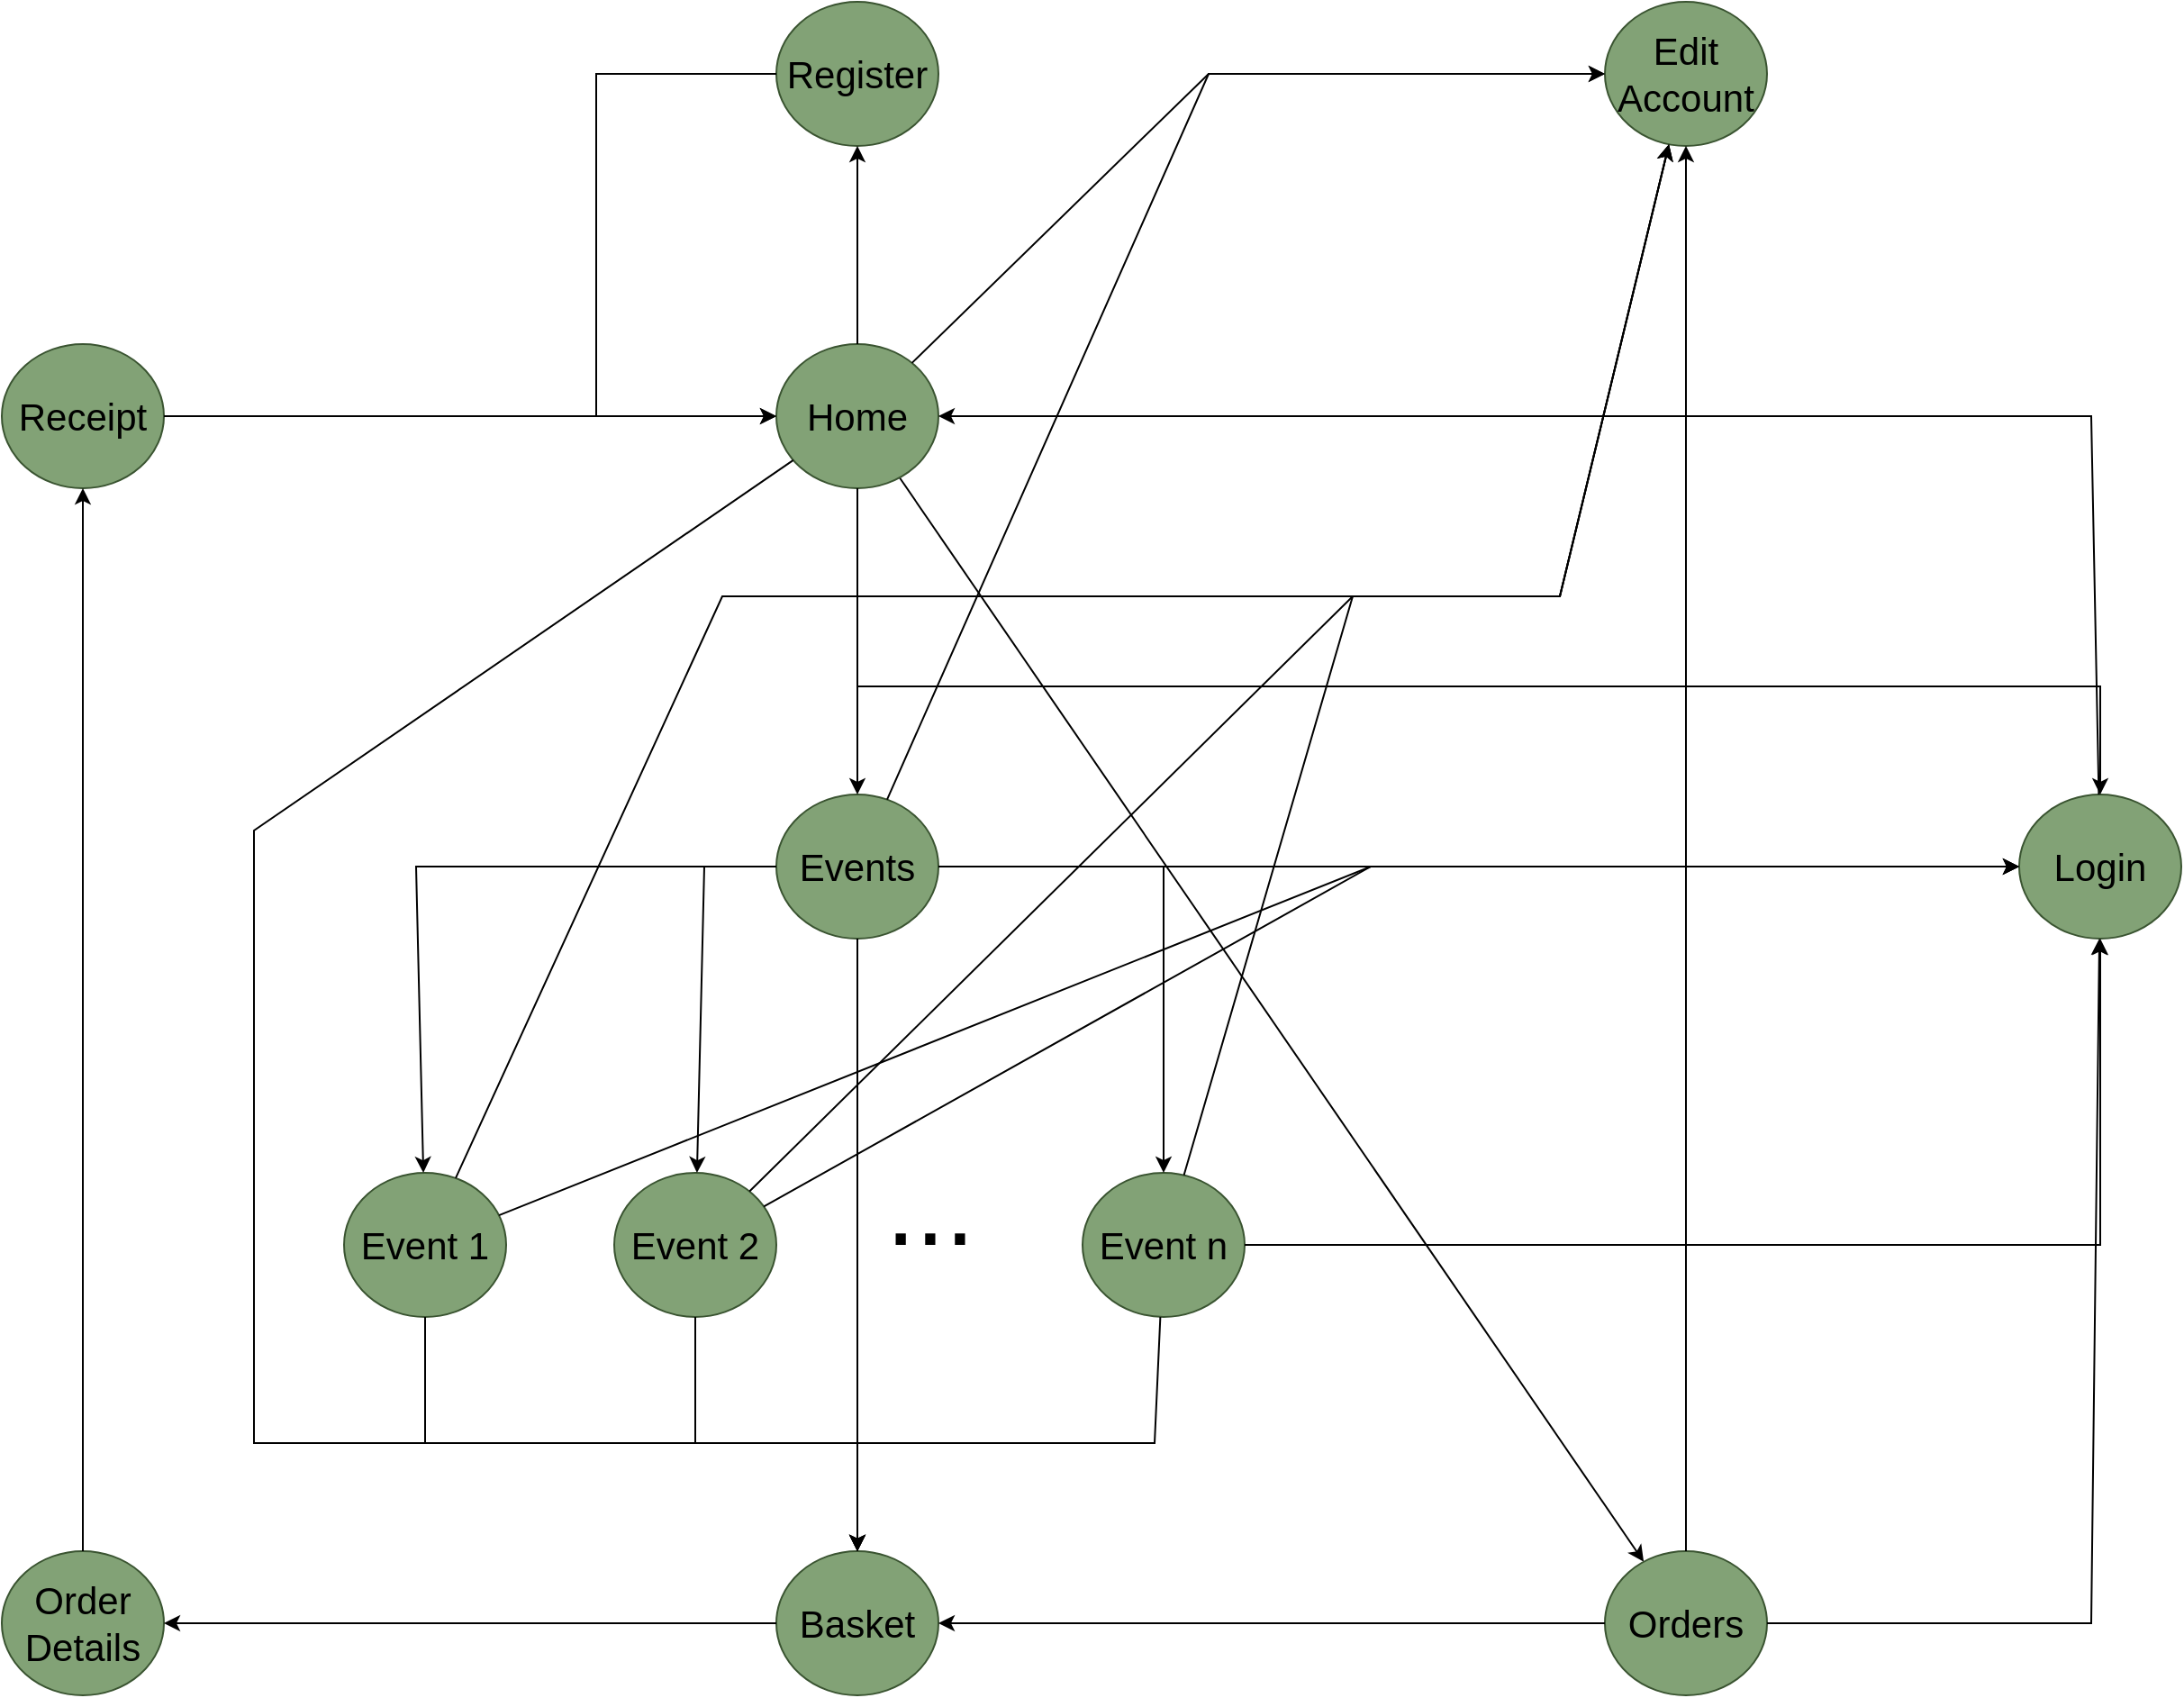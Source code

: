 <mxfile version="22.1.7" type="device">
  <diagram name="Page-1" id="bUOyicd2tXdx2NUEZt6v">
    <mxGraphModel dx="2340" dy="1289" grid="1" gridSize="10" guides="1" tooltips="1" connect="1" arrows="1" fold="1" page="1" pageScale="1" pageWidth="1654" pageHeight="1169" math="0" shadow="0">
      <root>
        <mxCell id="0" />
        <mxCell id="1" parent="0" />
        <mxCell id="599k9PjvG7IpX8mb52xA-2" value="" style="endArrow=classic;html=1;rounded=0;" edge="1" parent="1" source="599k9PjvG7IpX8mb52xA-7" target="599k9PjvG7IpX8mb52xA-9">
          <mxGeometry width="50" height="50" relative="1" as="geometry">
            <mxPoint x="490" y="320" as="sourcePoint" />
            <mxPoint x="440" y="340" as="targetPoint" />
          </mxGeometry>
        </mxCell>
        <mxCell id="599k9PjvG7IpX8mb52xA-6" value="&lt;font color=&quot;#000000&quot; style=&quot;font-size: 21px;&quot;&gt;Register&lt;/font&gt;" style="ellipse;whiteSpace=wrap;html=1;fillColor=#82a276;strokeColor=#3A5431;fontColor=#ffffff;" vertex="1" parent="1">
          <mxGeometry x="550" y="40" width="90" height="80" as="geometry" />
        </mxCell>
        <mxCell id="599k9PjvG7IpX8mb52xA-7" value="&lt;font color=&quot;#000000&quot; style=&quot;font-size: 21px;&quot;&gt;Home&lt;/font&gt;" style="ellipse;whiteSpace=wrap;html=1;fillColor=#82a276;strokeColor=#3A5431;fontColor=#ffffff;" vertex="1" parent="1">
          <mxGeometry x="550" y="230" width="90" height="80" as="geometry" />
        </mxCell>
        <mxCell id="599k9PjvG7IpX8mb52xA-8" value="&lt;font color=&quot;#000000&quot; style=&quot;font-size: 21px;&quot;&gt;Events&lt;/font&gt;" style="ellipse;whiteSpace=wrap;html=1;fillColor=#82a276;strokeColor=#3A5431;fontColor=#ffffff;" vertex="1" parent="1">
          <mxGeometry x="550" y="480" width="90" height="80" as="geometry" />
        </mxCell>
        <mxCell id="599k9PjvG7IpX8mb52xA-9" value="&lt;font color=&quot;#000000&quot;&gt;&lt;span style=&quot;font-size: 21px;&quot;&gt;Orders&lt;/span&gt;&lt;/font&gt;" style="ellipse;whiteSpace=wrap;html=1;fillColor=#82a276;strokeColor=#3A5431;fontColor=#ffffff;" vertex="1" parent="1">
          <mxGeometry x="1010" y="900" width="90" height="80" as="geometry" />
        </mxCell>
        <mxCell id="599k9PjvG7IpX8mb52xA-10" value="&lt;font color=&quot;#000000&quot; style=&quot;font-size: 21px;&quot;&gt;Login&lt;/font&gt;" style="ellipse;whiteSpace=wrap;html=1;fillColor=#82a276;strokeColor=#3A5431;fontColor=#ffffff;" vertex="1" parent="1">
          <mxGeometry x="1240" y="480" width="90" height="80" as="geometry" />
        </mxCell>
        <mxCell id="599k9PjvG7IpX8mb52xA-11" value="" style="endArrow=classic;html=1;rounded=0;" edge="1" parent="1" source="599k9PjvG7IpX8mb52xA-7" target="599k9PjvG7IpX8mb52xA-8">
          <mxGeometry width="50" height="50" relative="1" as="geometry">
            <mxPoint x="550" y="440" as="sourcePoint" />
            <mxPoint x="360" y="460" as="targetPoint" />
          </mxGeometry>
        </mxCell>
        <mxCell id="599k9PjvG7IpX8mb52xA-12" value="&lt;font color=&quot;#000000&quot; style=&quot;font-size: 21px;&quot;&gt;Event 1&lt;/font&gt;" style="ellipse;whiteSpace=wrap;html=1;fillColor=#82a276;strokeColor=#3A5431;fontColor=#ffffff;" vertex="1" parent="1">
          <mxGeometry x="310" y="690" width="90" height="80" as="geometry" />
        </mxCell>
        <mxCell id="599k9PjvG7IpX8mb52xA-14" value="&lt;font color=&quot;#000000&quot; style=&quot;font-size: 21px;&quot;&gt;Event 2&lt;/font&gt;" style="ellipse;whiteSpace=wrap;html=1;fillColor=#82a276;strokeColor=#3A5431;fontColor=#ffffff;" vertex="1" parent="1">
          <mxGeometry x="460" y="690" width="90" height="80" as="geometry" />
        </mxCell>
        <mxCell id="599k9PjvG7IpX8mb52xA-17" value="" style="endArrow=classic;html=1;rounded=0;" edge="1" parent="1" source="599k9PjvG7IpX8mb52xA-8" target="599k9PjvG7IpX8mb52xA-12">
          <mxGeometry width="50" height="50" relative="1" as="geometry">
            <mxPoint x="605" y="340" as="sourcePoint" />
            <mxPoint x="605" y="410" as="targetPoint" />
            <Array as="points">
              <mxPoint x="350" y="520" />
            </Array>
          </mxGeometry>
        </mxCell>
        <mxCell id="599k9PjvG7IpX8mb52xA-18" value="" style="endArrow=classic;html=1;rounded=0;" edge="1" parent="1" source="599k9PjvG7IpX8mb52xA-8" target="599k9PjvG7IpX8mb52xA-14">
          <mxGeometry width="50" height="50" relative="1" as="geometry">
            <mxPoint x="570" y="475" as="sourcePoint" />
            <mxPoint x="410" y="585" as="targetPoint" />
            <Array as="points">
              <mxPoint x="510" y="520" />
            </Array>
          </mxGeometry>
        </mxCell>
        <mxCell id="599k9PjvG7IpX8mb52xA-19" value="&lt;font style=&quot;font-size: 59px;&quot;&gt;...&lt;/font&gt;" style="text;html=1;align=center;verticalAlign=middle;resizable=0;points=[];autosize=1;strokeColor=none;fillColor=none;" vertex="1" parent="1">
          <mxGeometry x="600" y="670" width="70" height="80" as="geometry" />
        </mxCell>
        <mxCell id="599k9PjvG7IpX8mb52xA-20" value="&lt;font color=&quot;#000000&quot; style=&quot;font-size: 21px;&quot;&gt;Event n&lt;/font&gt;" style="ellipse;whiteSpace=wrap;html=1;fillColor=#82a276;strokeColor=#3A5431;fontColor=#ffffff;" vertex="1" parent="1">
          <mxGeometry x="720" y="690" width="90" height="80" as="geometry" />
        </mxCell>
        <mxCell id="599k9PjvG7IpX8mb52xA-21" value="" style="endArrow=classic;html=1;rounded=0;" edge="1" parent="1" source="599k9PjvG7IpX8mb52xA-8" target="599k9PjvG7IpX8mb52xA-20">
          <mxGeometry width="50" height="50" relative="1" as="geometry">
            <mxPoint x="708" y="499" as="sourcePoint" />
            <mxPoint x="670" y="585" as="targetPoint" />
            <Array as="points">
              <mxPoint x="765" y="520" />
            </Array>
          </mxGeometry>
        </mxCell>
        <mxCell id="599k9PjvG7IpX8mb52xA-22" value="&lt;font color=&quot;#000000&quot; style=&quot;font-size: 21px;&quot;&gt;Edit Account&lt;/font&gt;" style="ellipse;whiteSpace=wrap;html=1;fillColor=#82a276;strokeColor=#3A5431;fontColor=#ffffff;" vertex="1" parent="1">
          <mxGeometry x="1010" y="40" width="90" height="80" as="geometry" />
        </mxCell>
        <mxCell id="599k9PjvG7IpX8mb52xA-23" value="" style="endArrow=classic;html=1;rounded=0;" edge="1" parent="1" source="599k9PjvG7IpX8mb52xA-8" target="599k9PjvG7IpX8mb52xA-10">
          <mxGeometry width="50" height="50" relative="1" as="geometry">
            <mxPoint x="750" y="410" as="sourcePoint" />
            <mxPoint x="790" y="440" as="targetPoint" />
          </mxGeometry>
        </mxCell>
        <mxCell id="599k9PjvG7IpX8mb52xA-24" value="" style="endArrow=classic;html=1;rounded=0;" edge="1" parent="1" source="599k9PjvG7IpX8mb52xA-9" target="599k9PjvG7IpX8mb52xA-10">
          <mxGeometry width="50" height="50" relative="1" as="geometry">
            <mxPoint x="633" y="419" as="sourcePoint" />
            <mxPoint x="797" y="241" as="targetPoint" />
            <Array as="points">
              <mxPoint x="1280" y="940" />
            </Array>
          </mxGeometry>
        </mxCell>
        <mxCell id="599k9PjvG7IpX8mb52xA-25" value="" style="endArrow=classic;html=1;rounded=0;" edge="1" parent="1" source="599k9PjvG7IpX8mb52xA-12" target="599k9PjvG7IpX8mb52xA-10">
          <mxGeometry width="50" height="50" relative="1" as="geometry">
            <mxPoint x="634" y="420" as="sourcePoint" />
            <mxPoint x="808" y="240" as="targetPoint" />
            <Array as="points">
              <mxPoint x="880" y="520" />
            </Array>
          </mxGeometry>
        </mxCell>
        <mxCell id="599k9PjvG7IpX8mb52xA-26" value="" style="endArrow=classic;html=1;rounded=0;" edge="1" parent="1" source="599k9PjvG7IpX8mb52xA-14" target="599k9PjvG7IpX8mb52xA-10">
          <mxGeometry width="50" height="50" relative="1" as="geometry">
            <mxPoint x="740" y="560" as="sourcePoint" />
            <mxPoint x="914" y="380" as="targetPoint" />
            <Array as="points">
              <mxPoint x="880" y="520" />
            </Array>
          </mxGeometry>
        </mxCell>
        <mxCell id="599k9PjvG7IpX8mb52xA-27" value="" style="endArrow=classic;html=1;rounded=0;" edge="1" parent="1" source="599k9PjvG7IpX8mb52xA-20" target="599k9PjvG7IpX8mb52xA-10">
          <mxGeometry width="50" height="50" relative="1" as="geometry">
            <mxPoint x="654" y="440" as="sourcePoint" />
            <mxPoint x="828" y="260" as="targetPoint" />
            <Array as="points">
              <mxPoint x="1285" y="730" />
            </Array>
          </mxGeometry>
        </mxCell>
        <mxCell id="599k9PjvG7IpX8mb52xA-28" value="" style="endArrow=classic;html=1;rounded=0;" edge="1" parent="1" source="599k9PjvG7IpX8mb52xA-7" target="599k9PjvG7IpX8mb52xA-22">
          <mxGeometry width="50" height="50" relative="1" as="geometry">
            <mxPoint x="557" y="575" as="sourcePoint" />
            <mxPoint x="833" y="145" as="targetPoint" />
            <Array as="points">
              <mxPoint x="790" y="80" />
            </Array>
          </mxGeometry>
        </mxCell>
        <mxCell id="599k9PjvG7IpX8mb52xA-29" value="" style="endArrow=classic;html=1;rounded=0;" edge="1" parent="1" source="599k9PjvG7IpX8mb52xA-9" target="599k9PjvG7IpX8mb52xA-22">
          <mxGeometry width="50" height="50" relative="1" as="geometry">
            <mxPoint x="560" y="270" as="sourcePoint" />
            <mxPoint x="460" y="270" as="targetPoint" />
          </mxGeometry>
        </mxCell>
        <mxCell id="599k9PjvG7IpX8mb52xA-30" value="" style="endArrow=classic;html=1;rounded=0;" edge="1" parent="1" source="599k9PjvG7IpX8mb52xA-8" target="599k9PjvG7IpX8mb52xA-22">
          <mxGeometry width="50" height="50" relative="1" as="geometry">
            <mxPoint x="455" y="288" as="sourcePoint" />
            <mxPoint x="915" y="492" as="targetPoint" />
            <Array as="points">
              <mxPoint x="790" y="80" />
            </Array>
          </mxGeometry>
        </mxCell>
        <mxCell id="599k9PjvG7IpX8mb52xA-31" value="" style="endArrow=classic;html=1;rounded=0;" edge="1" parent="1" source="599k9PjvG7IpX8mb52xA-12" target="599k9PjvG7IpX8mb52xA-22">
          <mxGeometry width="50" height="50" relative="1" as="geometry">
            <mxPoint x="649" y="458" as="sourcePoint" />
            <mxPoint x="911" y="502" as="targetPoint" />
            <Array as="points">
              <mxPoint x="520" y="370" />
              <mxPoint x="985" y="370" />
            </Array>
          </mxGeometry>
        </mxCell>
        <mxCell id="599k9PjvG7IpX8mb52xA-32" value="" style="endArrow=classic;html=1;rounded=0;" edge="1" parent="1" source="599k9PjvG7IpX8mb52xA-14" target="599k9PjvG7IpX8mb52xA-22">
          <mxGeometry width="50" height="50" relative="1" as="geometry">
            <mxPoint x="659" y="468" as="sourcePoint" />
            <mxPoint x="921" y="512" as="targetPoint" />
            <Array as="points">
              <mxPoint x="870" y="370" />
              <mxPoint x="985" y="370" />
            </Array>
          </mxGeometry>
        </mxCell>
        <mxCell id="599k9PjvG7IpX8mb52xA-33" value="" style="endArrow=classic;html=1;rounded=0;" edge="1" parent="1" source="599k9PjvG7IpX8mb52xA-20" target="599k9PjvG7IpX8mb52xA-22">
          <mxGeometry width="50" height="50" relative="1" as="geometry">
            <mxPoint x="635" y="480" as="sourcePoint" />
            <mxPoint x="735" y="580" as="targetPoint" />
            <Array as="points">
              <mxPoint x="870" y="370" />
              <mxPoint x="985" y="370" />
            </Array>
          </mxGeometry>
        </mxCell>
        <mxCell id="599k9PjvG7IpX8mb52xA-34" value="" style="endArrow=classic;html=1;rounded=0;" edge="1" parent="1" source="599k9PjvG7IpX8mb52xA-7" target="599k9PjvG7IpX8mb52xA-6">
          <mxGeometry width="50" height="50" relative="1" as="geometry">
            <mxPoint x="630" y="417" as="sourcePoint" />
            <mxPoint x="830" y="143" as="targetPoint" />
          </mxGeometry>
        </mxCell>
        <mxCell id="599k9PjvG7IpX8mb52xA-35" value="" style="endArrow=classic;html=1;rounded=0;" edge="1" parent="1" source="599k9PjvG7IpX8mb52xA-7" target="599k9PjvG7IpX8mb52xA-10">
          <mxGeometry width="50" height="50" relative="1" as="geometry">
            <mxPoint x="640" y="427" as="sourcePoint" />
            <mxPoint x="840" y="153" as="targetPoint" />
            <Array as="points">
              <mxPoint x="595" y="420" />
              <mxPoint x="1285" y="420" />
            </Array>
          </mxGeometry>
        </mxCell>
        <mxCell id="599k9PjvG7IpX8mb52xA-36" value="&lt;font color=&quot;#000000&quot;&gt;&lt;span style=&quot;font-size: 21px;&quot;&gt;Basket&lt;/span&gt;&lt;/font&gt;" style="ellipse;whiteSpace=wrap;html=1;fillColor=#82a276;strokeColor=#3A5431;fontColor=#ffffff;" vertex="1" parent="1">
          <mxGeometry x="550" y="900" width="90" height="80" as="geometry" />
        </mxCell>
        <mxCell id="599k9PjvG7IpX8mb52xA-37" value="" style="endArrow=classic;html=1;rounded=0;" edge="1" parent="1" source="599k9PjvG7IpX8mb52xA-7" target="599k9PjvG7IpX8mb52xA-36">
          <mxGeometry width="50" height="50" relative="1" as="geometry">
            <mxPoint x="460" y="360" as="sourcePoint" />
            <mxPoint x="460" y="270" as="targetPoint" />
            <Array as="points">
              <mxPoint x="260" y="500" />
              <mxPoint x="260" y="840" />
              <mxPoint x="595" y="840" />
            </Array>
          </mxGeometry>
        </mxCell>
        <mxCell id="599k9PjvG7IpX8mb52xA-38" value="" style="endArrow=classic;html=1;rounded=0;" edge="1" parent="1" source="599k9PjvG7IpX8mb52xA-12" target="599k9PjvG7IpX8mb52xA-36">
          <mxGeometry width="50" height="50" relative="1" as="geometry">
            <mxPoint x="565" y="289" as="sourcePoint" />
            <mxPoint x="305" y="411" as="targetPoint" />
            <Array as="points">
              <mxPoint x="355" y="840" />
              <mxPoint x="595" y="840" />
            </Array>
          </mxGeometry>
        </mxCell>
        <mxCell id="599k9PjvG7IpX8mb52xA-39" value="" style="endArrow=classic;html=1;rounded=0;" edge="1" parent="1" source="599k9PjvG7IpX8mb52xA-14" target="599k9PjvG7IpX8mb52xA-36">
          <mxGeometry width="50" height="50" relative="1" as="geometry">
            <mxPoint x="354" y="575" as="sourcePoint" />
            <mxPoint x="286" y="465" as="targetPoint" />
            <Array as="points">
              <mxPoint x="505" y="840" />
              <mxPoint x="595" y="840" />
            </Array>
          </mxGeometry>
        </mxCell>
        <mxCell id="599k9PjvG7IpX8mb52xA-40" value="" style="endArrow=classic;html=1;rounded=0;" edge="1" parent="1" source="599k9PjvG7IpX8mb52xA-20" target="599k9PjvG7IpX8mb52xA-36">
          <mxGeometry width="50" height="50" relative="1" as="geometry">
            <mxPoint x="364" y="585" as="sourcePoint" />
            <mxPoint x="296" y="475" as="targetPoint" />
            <Array as="points">
              <mxPoint x="760" y="840" />
              <mxPoint x="595" y="840" />
            </Array>
          </mxGeometry>
        </mxCell>
        <mxCell id="599k9PjvG7IpX8mb52xA-41" value="" style="endArrow=classic;html=1;rounded=0;" edge="1" parent="1" source="599k9PjvG7IpX8mb52xA-8" target="599k9PjvG7IpX8mb52xA-36">
          <mxGeometry width="50" height="50" relative="1" as="geometry">
            <mxPoint x="723" y="595" as="sourcePoint" />
            <mxPoint x="307" y="445" as="targetPoint" />
            <Array as="points" />
          </mxGeometry>
        </mxCell>
        <mxCell id="599k9PjvG7IpX8mb52xA-42" value="" style="endArrow=classic;html=1;rounded=0;" edge="1" parent="1" source="599k9PjvG7IpX8mb52xA-9" target="599k9PjvG7IpX8mb52xA-36">
          <mxGeometry width="50" height="50" relative="1" as="geometry">
            <mxPoint x="733" y="605" as="sourcePoint" />
            <mxPoint x="317" y="455" as="targetPoint" />
          </mxGeometry>
        </mxCell>
        <mxCell id="599k9PjvG7IpX8mb52xA-45" value="" style="endArrow=classic;html=1;rounded=0;" edge="1" parent="1" source="599k9PjvG7IpX8mb52xA-6" target="599k9PjvG7IpX8mb52xA-7">
          <mxGeometry width="50" height="50" relative="1" as="geometry">
            <mxPoint x="880" y="240" as="sourcePoint" />
            <mxPoint x="1136" y="120" as="targetPoint" />
            <Array as="points">
              <mxPoint x="450" y="80" />
              <mxPoint x="450" y="270" />
            </Array>
          </mxGeometry>
        </mxCell>
        <mxCell id="599k9PjvG7IpX8mb52xA-47" value="" style="endArrow=classic;html=1;rounded=0;" edge="1" parent="1" source="599k9PjvG7IpX8mb52xA-10" target="599k9PjvG7IpX8mb52xA-7">
          <mxGeometry width="50" height="50" relative="1" as="geometry">
            <mxPoint x="960" y="168" as="sourcePoint" />
            <mxPoint x="1212" y="220" as="targetPoint" />
            <Array as="points">
              <mxPoint x="1280" y="270" />
            </Array>
          </mxGeometry>
        </mxCell>
        <mxCell id="599k9PjvG7IpX8mb52xA-48" value="&lt;font color=&quot;#000000&quot;&gt;&lt;span style=&quot;font-size: 21px;&quot;&gt;Order Details&lt;/span&gt;&lt;/font&gt;" style="ellipse;whiteSpace=wrap;html=1;fillColor=#82a276;strokeColor=#3A5431;fontColor=#ffffff;" vertex="1" parent="1">
          <mxGeometry x="120" y="900" width="90" height="80" as="geometry" />
        </mxCell>
        <mxCell id="599k9PjvG7IpX8mb52xA-49" value="&lt;font color=&quot;#000000&quot;&gt;&lt;span style=&quot;font-size: 21px;&quot;&gt;Receipt&lt;/span&gt;&lt;/font&gt;" style="ellipse;whiteSpace=wrap;html=1;fillColor=#82a276;strokeColor=#3A5431;fontColor=#ffffff;" vertex="1" parent="1">
          <mxGeometry x="120" y="230" width="90" height="80" as="geometry" />
        </mxCell>
        <mxCell id="599k9PjvG7IpX8mb52xA-50" value="" style="endArrow=classic;html=1;rounded=0;" edge="1" parent="1" source="599k9PjvG7IpX8mb52xA-36" target="599k9PjvG7IpX8mb52xA-48">
          <mxGeometry width="50" height="50" relative="1" as="geometry">
            <mxPoint x="280" y="338" as="sourcePoint" />
            <mxPoint x="20" y="460" as="targetPoint" />
          </mxGeometry>
        </mxCell>
        <mxCell id="599k9PjvG7IpX8mb52xA-51" value="" style="endArrow=classic;html=1;rounded=0;" edge="1" parent="1" source="599k9PjvG7IpX8mb52xA-48" target="599k9PjvG7IpX8mb52xA-49">
          <mxGeometry width="50" height="50" relative="1" as="geometry">
            <mxPoint x="246" y="466" as="sourcePoint" />
            <mxPoint x="184" y="584" as="targetPoint" />
          </mxGeometry>
        </mxCell>
        <mxCell id="599k9PjvG7IpX8mb52xA-52" value="" style="endArrow=classic;html=1;rounded=0;" edge="1" parent="1" source="599k9PjvG7IpX8mb52xA-49" target="599k9PjvG7IpX8mb52xA-7">
          <mxGeometry width="50" height="50" relative="1" as="geometry">
            <mxPoint x="308" y="690" as="sourcePoint" />
            <mxPoint x="240" y="580" as="targetPoint" />
          </mxGeometry>
        </mxCell>
      </root>
    </mxGraphModel>
  </diagram>
</mxfile>
